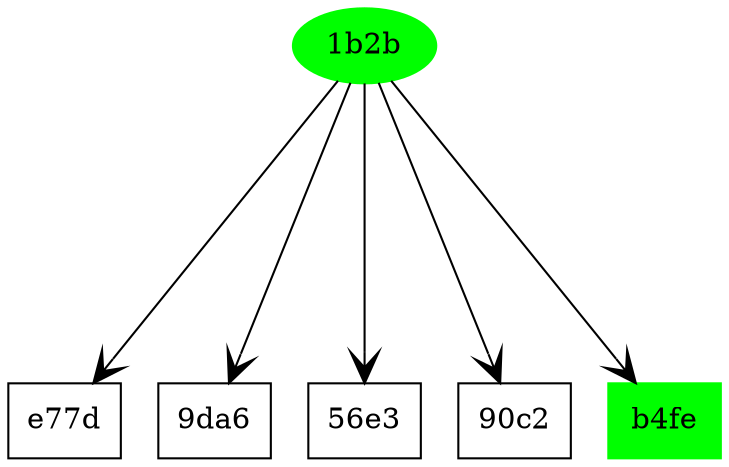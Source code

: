// Also Likes Graph
digraph also_likes {
	edge [arrowhead=vee arrowsize=1.5]
	ranksep=2
	e77d [label=e77d shape=box]
	"1b2b" [label="1b2b" color=green fillcolor=green style=filled]
	"1b2b" -> e77d
	"9da6" [label="9da6" shape=box]
	"1b2b" [label="1b2b" color=green fillcolor=green style=filled]
	"1b2b" -> "9da6"
	"56e3" [label="56e3" shape=box]
	"1b2b" [label="1b2b" color=green fillcolor=green style=filled]
	"1b2b" -> "56e3"
	"90c2" [label="90c2" shape=box]
	"1b2b" [label="1b2b" color=green fillcolor=green style=filled]
	"1b2b" -> "90c2"
	b4fe [label=b4fe color=green fillcolor=green shape=box style=filled]
	"1b2b" [label="1b2b" color=green fillcolor=green style=filled]
	"1b2b" -> b4fe
}
